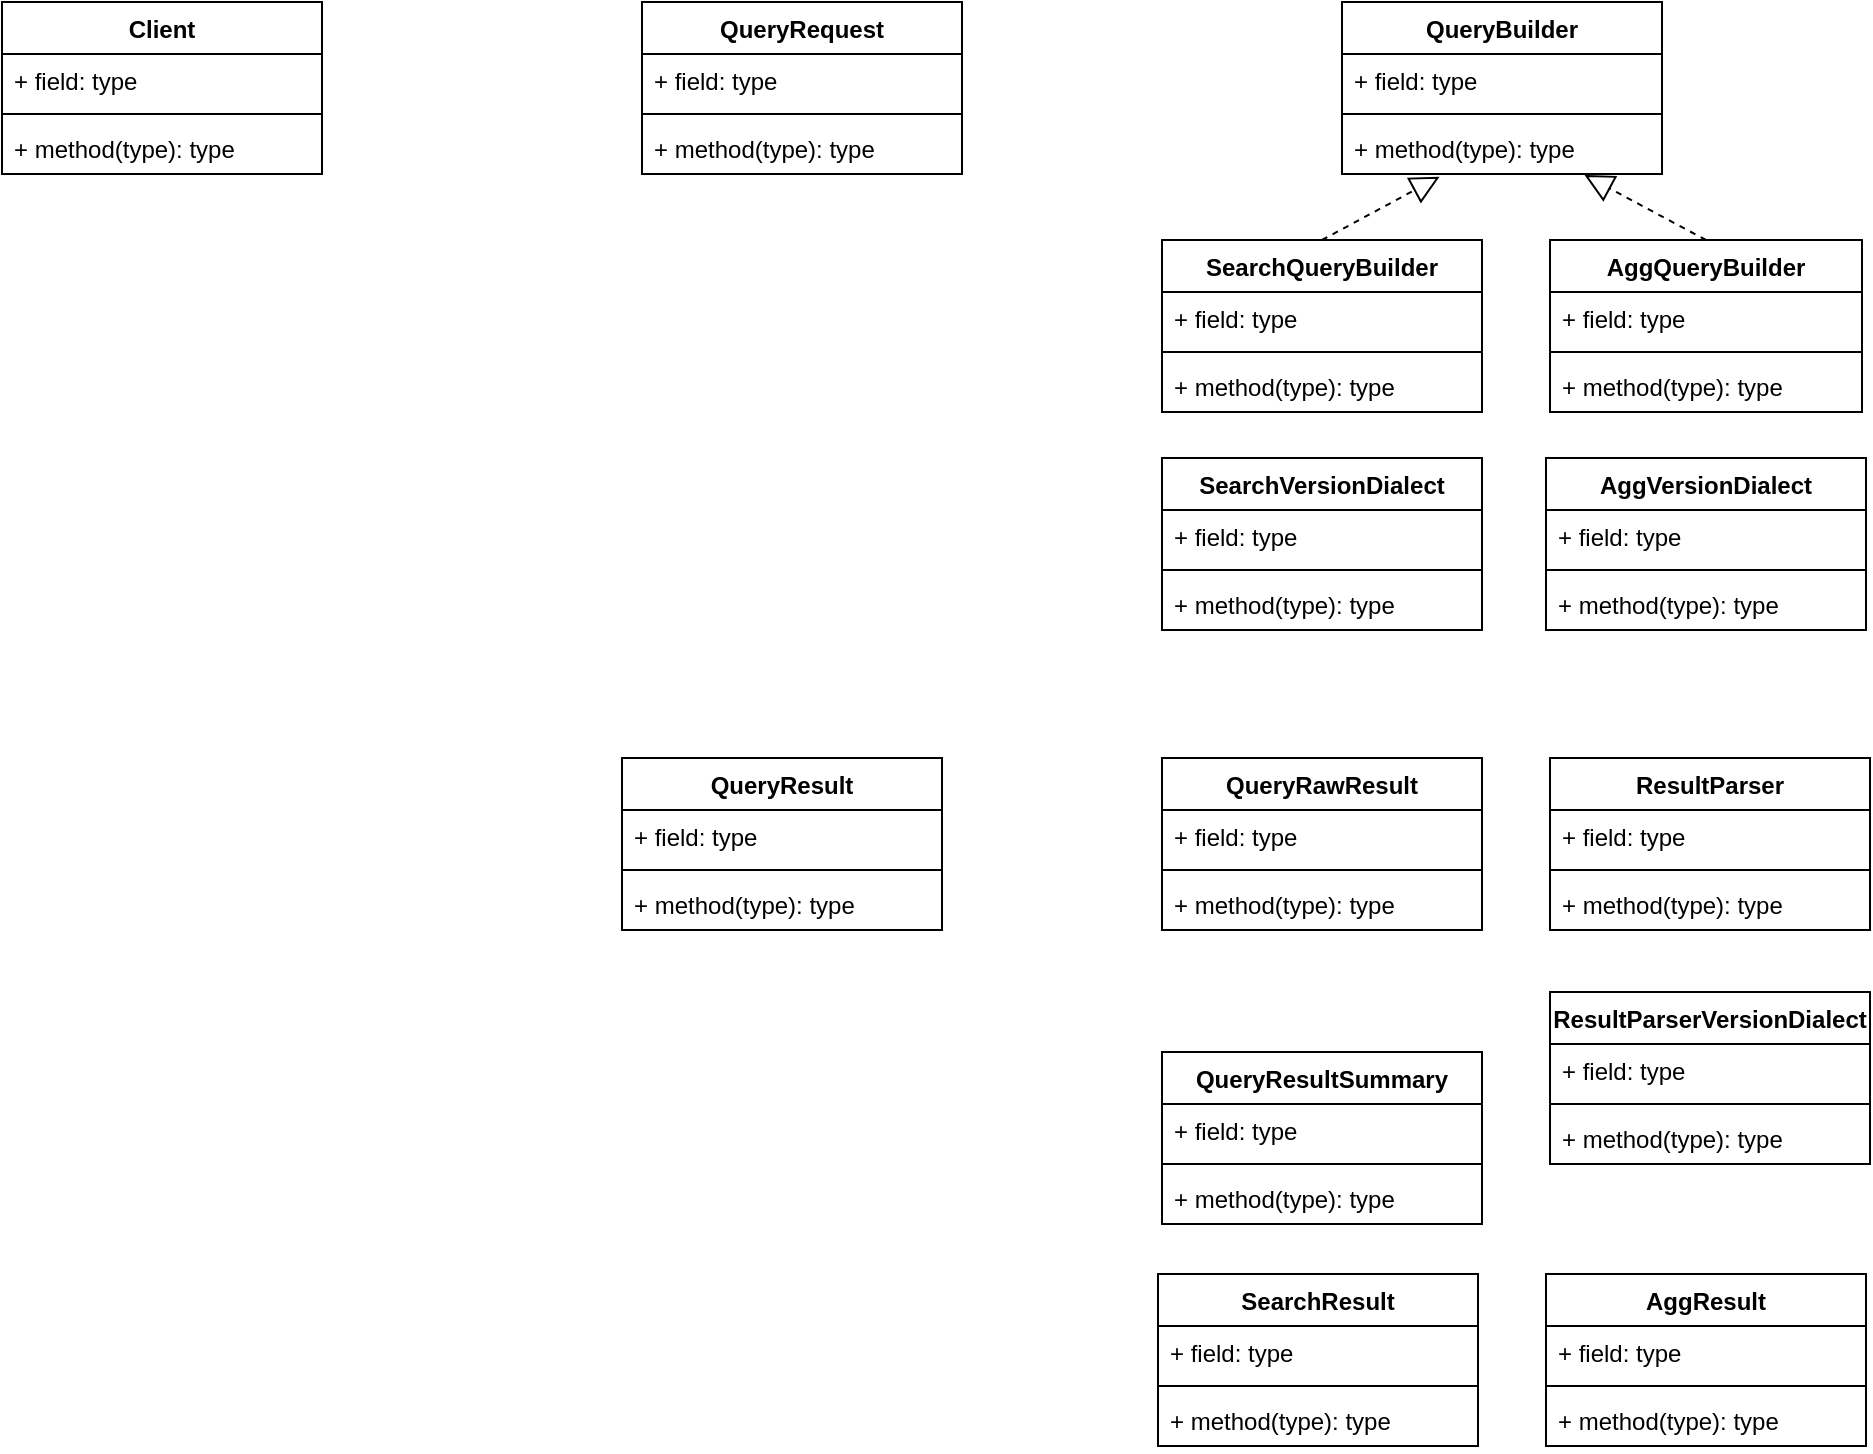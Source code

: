 <mxfile version="10.7.7" type="device"><diagram id="pMNjfHzp7TyendTe6ShR" name="Page-1"><mxGraphModel dx="920" dy="727" grid="1" gridSize="10" guides="1" tooltips="1" connect="1" arrows="1" fold="1" page="1" pageScale="1" pageWidth="1169" pageHeight="827" math="0" shadow="0"><root><mxCell id="0"/><mxCell id="1" parent="0"/><mxCell id="pKXp8uNiMyxYFPn0GI6S-1" value="QueryResult" style="swimlane;fontStyle=1;align=center;verticalAlign=top;childLayout=stackLayout;horizontal=1;startSize=26;horizontalStack=0;resizeParent=1;resizeParentMax=0;resizeLast=0;collapsible=1;marginBottom=0;" vertex="1" parent="1"><mxGeometry x="480" y="433" width="160" height="86" as="geometry"/></mxCell><mxCell id="pKXp8uNiMyxYFPn0GI6S-2" value="+ field: type" style="text;strokeColor=none;fillColor=none;align=left;verticalAlign=top;spacingLeft=4;spacingRight=4;overflow=hidden;rotatable=0;points=[[0,0.5],[1,0.5]];portConstraint=eastwest;" vertex="1" parent="pKXp8uNiMyxYFPn0GI6S-1"><mxGeometry y="26" width="160" height="26" as="geometry"/></mxCell><mxCell id="pKXp8uNiMyxYFPn0GI6S-3" value="" style="line;strokeWidth=1;fillColor=none;align=left;verticalAlign=middle;spacingTop=-1;spacingLeft=3;spacingRight=3;rotatable=0;labelPosition=right;points=[];portConstraint=eastwest;" vertex="1" parent="pKXp8uNiMyxYFPn0GI6S-1"><mxGeometry y="52" width="160" height="8" as="geometry"/></mxCell><mxCell id="pKXp8uNiMyxYFPn0GI6S-4" value="+ method(type): type" style="text;strokeColor=none;fillColor=none;align=left;verticalAlign=top;spacingLeft=4;spacingRight=4;overflow=hidden;rotatable=0;points=[[0,0.5],[1,0.5]];portConstraint=eastwest;" vertex="1" parent="pKXp8uNiMyxYFPn0GI6S-1"><mxGeometry y="60" width="160" height="26" as="geometry"/></mxCell><mxCell id="pKXp8uNiMyxYFPn0GI6S-5" value="QueryBuilder&#10;" style="swimlane;fontStyle=1;align=center;verticalAlign=top;childLayout=stackLayout;horizontal=1;startSize=26;horizontalStack=0;resizeParent=1;resizeParentMax=0;resizeLast=0;collapsible=1;marginBottom=0;" vertex="1" parent="1"><mxGeometry x="840" y="55" width="160" height="86" as="geometry"/></mxCell><mxCell id="pKXp8uNiMyxYFPn0GI6S-6" value="+ field: type" style="text;strokeColor=none;fillColor=none;align=left;verticalAlign=top;spacingLeft=4;spacingRight=4;overflow=hidden;rotatable=0;points=[[0,0.5],[1,0.5]];portConstraint=eastwest;" vertex="1" parent="pKXp8uNiMyxYFPn0GI6S-5"><mxGeometry y="26" width="160" height="26" as="geometry"/></mxCell><mxCell id="pKXp8uNiMyxYFPn0GI6S-7" value="" style="line;strokeWidth=1;fillColor=none;align=left;verticalAlign=middle;spacingTop=-1;spacingLeft=3;spacingRight=3;rotatable=0;labelPosition=right;points=[];portConstraint=eastwest;" vertex="1" parent="pKXp8uNiMyxYFPn0GI6S-5"><mxGeometry y="52" width="160" height="8" as="geometry"/></mxCell><mxCell id="pKXp8uNiMyxYFPn0GI6S-8" value="+ method(type): type" style="text;strokeColor=none;fillColor=none;align=left;verticalAlign=top;spacingLeft=4;spacingRight=4;overflow=hidden;rotatable=0;points=[[0,0.5],[1,0.5]];portConstraint=eastwest;" vertex="1" parent="pKXp8uNiMyxYFPn0GI6S-5"><mxGeometry y="60" width="160" height="26" as="geometry"/></mxCell><mxCell id="pKXp8uNiMyxYFPn0GI6S-9" value="SearchQueryBuilder" style="swimlane;fontStyle=1;align=center;verticalAlign=top;childLayout=stackLayout;horizontal=1;startSize=26;horizontalStack=0;resizeParent=1;resizeParentMax=0;resizeLast=0;collapsible=1;marginBottom=0;" vertex="1" parent="1"><mxGeometry x="750" y="174" width="160" height="86" as="geometry"/></mxCell><mxCell id="pKXp8uNiMyxYFPn0GI6S-10" value="+ field: type" style="text;strokeColor=none;fillColor=none;align=left;verticalAlign=top;spacingLeft=4;spacingRight=4;overflow=hidden;rotatable=0;points=[[0,0.5],[1,0.5]];portConstraint=eastwest;" vertex="1" parent="pKXp8uNiMyxYFPn0GI6S-9"><mxGeometry y="26" width="160" height="26" as="geometry"/></mxCell><mxCell id="pKXp8uNiMyxYFPn0GI6S-11" value="" style="line;strokeWidth=1;fillColor=none;align=left;verticalAlign=middle;spacingTop=-1;spacingLeft=3;spacingRight=3;rotatable=0;labelPosition=right;points=[];portConstraint=eastwest;" vertex="1" parent="pKXp8uNiMyxYFPn0GI6S-9"><mxGeometry y="52" width="160" height="8" as="geometry"/></mxCell><mxCell id="pKXp8uNiMyxYFPn0GI6S-12" value="+ method(type): type" style="text;strokeColor=none;fillColor=none;align=left;verticalAlign=top;spacingLeft=4;spacingRight=4;overflow=hidden;rotatable=0;points=[[0,0.5],[1,0.5]];portConstraint=eastwest;" vertex="1" parent="pKXp8uNiMyxYFPn0GI6S-9"><mxGeometry y="60" width="160" height="26" as="geometry"/></mxCell><mxCell id="pKXp8uNiMyxYFPn0GI6S-13" value="AggQueryBuilder" style="swimlane;fontStyle=1;align=center;verticalAlign=top;childLayout=stackLayout;horizontal=1;startSize=26;horizontalStack=0;resizeParent=1;resizeParentMax=0;resizeLast=0;collapsible=1;marginBottom=0;" vertex="1" parent="1"><mxGeometry x="944" y="174" width="156" height="86" as="geometry"/></mxCell><mxCell id="pKXp8uNiMyxYFPn0GI6S-14" value="+ field: type" style="text;strokeColor=none;fillColor=none;align=left;verticalAlign=top;spacingLeft=4;spacingRight=4;overflow=hidden;rotatable=0;points=[[0,0.5],[1,0.5]];portConstraint=eastwest;" vertex="1" parent="pKXp8uNiMyxYFPn0GI6S-13"><mxGeometry y="26" width="156" height="26" as="geometry"/></mxCell><mxCell id="pKXp8uNiMyxYFPn0GI6S-15" value="" style="line;strokeWidth=1;fillColor=none;align=left;verticalAlign=middle;spacingTop=-1;spacingLeft=3;spacingRight=3;rotatable=0;labelPosition=right;points=[];portConstraint=eastwest;" vertex="1" parent="pKXp8uNiMyxYFPn0GI6S-13"><mxGeometry y="52" width="156" height="8" as="geometry"/></mxCell><mxCell id="pKXp8uNiMyxYFPn0GI6S-16" value="+ method(type): type" style="text;strokeColor=none;fillColor=none;align=left;verticalAlign=top;spacingLeft=4;spacingRight=4;overflow=hidden;rotatable=0;points=[[0,0.5],[1,0.5]];portConstraint=eastwest;" vertex="1" parent="pKXp8uNiMyxYFPn0GI6S-13"><mxGeometry y="60" width="156" height="26" as="geometry"/></mxCell><mxCell id="pKXp8uNiMyxYFPn0GI6S-17" value="AggVersionDialect" style="swimlane;fontStyle=1;align=center;verticalAlign=top;childLayout=stackLayout;horizontal=1;startSize=26;horizontalStack=0;resizeParent=1;resizeParentMax=0;resizeLast=0;collapsible=1;marginBottom=0;" vertex="1" parent="1"><mxGeometry x="942" y="283" width="160" height="86" as="geometry"/></mxCell><mxCell id="pKXp8uNiMyxYFPn0GI6S-18" value="+ field: type" style="text;strokeColor=none;fillColor=none;align=left;verticalAlign=top;spacingLeft=4;spacingRight=4;overflow=hidden;rotatable=0;points=[[0,0.5],[1,0.5]];portConstraint=eastwest;" vertex="1" parent="pKXp8uNiMyxYFPn0GI6S-17"><mxGeometry y="26" width="160" height="26" as="geometry"/></mxCell><mxCell id="pKXp8uNiMyxYFPn0GI6S-19" value="" style="line;strokeWidth=1;fillColor=none;align=left;verticalAlign=middle;spacingTop=-1;spacingLeft=3;spacingRight=3;rotatable=0;labelPosition=right;points=[];portConstraint=eastwest;" vertex="1" parent="pKXp8uNiMyxYFPn0GI6S-17"><mxGeometry y="52" width="160" height="8" as="geometry"/></mxCell><mxCell id="pKXp8uNiMyxYFPn0GI6S-20" value="+ method(type): type" style="text;strokeColor=none;fillColor=none;align=left;verticalAlign=top;spacingLeft=4;spacingRight=4;overflow=hidden;rotatable=0;points=[[0,0.5],[1,0.5]];portConstraint=eastwest;" vertex="1" parent="pKXp8uNiMyxYFPn0GI6S-17"><mxGeometry y="60" width="160" height="26" as="geometry"/></mxCell><mxCell id="pKXp8uNiMyxYFPn0GI6S-21" value="SearchVersionDialect" style="swimlane;fontStyle=1;align=center;verticalAlign=top;childLayout=stackLayout;horizontal=1;startSize=26;horizontalStack=0;resizeParent=1;resizeParentMax=0;resizeLast=0;collapsible=1;marginBottom=0;" vertex="1" parent="1"><mxGeometry x="750" y="283" width="160" height="86" as="geometry"/></mxCell><mxCell id="pKXp8uNiMyxYFPn0GI6S-22" value="+ field: type" style="text;strokeColor=none;fillColor=none;align=left;verticalAlign=top;spacingLeft=4;spacingRight=4;overflow=hidden;rotatable=0;points=[[0,0.5],[1,0.5]];portConstraint=eastwest;" vertex="1" parent="pKXp8uNiMyxYFPn0GI6S-21"><mxGeometry y="26" width="160" height="26" as="geometry"/></mxCell><mxCell id="pKXp8uNiMyxYFPn0GI6S-23" value="" style="line;strokeWidth=1;fillColor=none;align=left;verticalAlign=middle;spacingTop=-1;spacingLeft=3;spacingRight=3;rotatable=0;labelPosition=right;points=[];portConstraint=eastwest;" vertex="1" parent="pKXp8uNiMyxYFPn0GI6S-21"><mxGeometry y="52" width="160" height="8" as="geometry"/></mxCell><mxCell id="pKXp8uNiMyxYFPn0GI6S-24" value="+ method(type): type" style="text;strokeColor=none;fillColor=none;align=left;verticalAlign=top;spacingLeft=4;spacingRight=4;overflow=hidden;rotatable=0;points=[[0,0.5],[1,0.5]];portConstraint=eastwest;" vertex="1" parent="pKXp8uNiMyxYFPn0GI6S-21"><mxGeometry y="60" width="160" height="26" as="geometry"/></mxCell><mxCell id="pKXp8uNiMyxYFPn0GI6S-25" value="" style="endArrow=block;dashed=1;endFill=0;endSize=12;html=1;exitX=0.5;exitY=0;exitDx=0;exitDy=0;entryX=0.758;entryY=1.019;entryDx=0;entryDy=0;entryPerimeter=0;" edge="1" parent="1" source="pKXp8uNiMyxYFPn0GI6S-13" target="pKXp8uNiMyxYFPn0GI6S-8"><mxGeometry width="160" relative="1" as="geometry"><mxPoint x="1140" y="324" as="sourcePoint"/><mxPoint x="1300" y="324" as="targetPoint"/></mxGeometry></mxCell><mxCell id="pKXp8uNiMyxYFPn0GI6S-26" value="" style="endArrow=block;dashed=1;endFill=0;endSize=12;html=1;exitX=0.5;exitY=0;exitDx=0;exitDy=0;entryX=0.305;entryY=1.051;entryDx=0;entryDy=0;entryPerimeter=0;" edge="1" parent="1" source="pKXp8uNiMyxYFPn0GI6S-9" target="pKXp8uNiMyxYFPn0GI6S-8"><mxGeometry width="160" relative="1" as="geometry"><mxPoint x="700" y="274" as="sourcePoint"/><mxPoint x="860" y="274" as="targetPoint"/></mxGeometry></mxCell><mxCell id="pKXp8uNiMyxYFPn0GI6S-32" value="Client&#10;" style="swimlane;fontStyle=1;align=center;verticalAlign=top;childLayout=stackLayout;horizontal=1;startSize=26;horizontalStack=0;resizeParent=1;resizeParentMax=0;resizeLast=0;collapsible=1;marginBottom=0;" vertex="1" parent="1"><mxGeometry x="170" y="55" width="160" height="86" as="geometry"/></mxCell><mxCell id="pKXp8uNiMyxYFPn0GI6S-33" value="+ field: type" style="text;strokeColor=none;fillColor=none;align=left;verticalAlign=top;spacingLeft=4;spacingRight=4;overflow=hidden;rotatable=0;points=[[0,0.5],[1,0.5]];portConstraint=eastwest;" vertex="1" parent="pKXp8uNiMyxYFPn0GI6S-32"><mxGeometry y="26" width="160" height="26" as="geometry"/></mxCell><mxCell id="pKXp8uNiMyxYFPn0GI6S-34" value="" style="line;strokeWidth=1;fillColor=none;align=left;verticalAlign=middle;spacingTop=-1;spacingLeft=3;spacingRight=3;rotatable=0;labelPosition=right;points=[];portConstraint=eastwest;" vertex="1" parent="pKXp8uNiMyxYFPn0GI6S-32"><mxGeometry y="52" width="160" height="8" as="geometry"/></mxCell><mxCell id="pKXp8uNiMyxYFPn0GI6S-35" value="+ method(type): type" style="text;strokeColor=none;fillColor=none;align=left;verticalAlign=top;spacingLeft=4;spacingRight=4;overflow=hidden;rotatable=0;points=[[0,0.5],[1,0.5]];portConstraint=eastwest;" vertex="1" parent="pKXp8uNiMyxYFPn0GI6S-32"><mxGeometry y="60" width="160" height="26" as="geometry"/></mxCell><mxCell id="pKXp8uNiMyxYFPn0GI6S-36" value="QueryResultSummary&#10;&#10;" style="swimlane;fontStyle=1;align=center;verticalAlign=top;childLayout=stackLayout;horizontal=1;startSize=26;horizontalStack=0;resizeParent=1;resizeParentMax=0;resizeLast=0;collapsible=1;marginBottom=0;" vertex="1" parent="1"><mxGeometry x="750" y="580" width="160" height="86" as="geometry"/></mxCell><mxCell id="pKXp8uNiMyxYFPn0GI6S-37" value="+ field: type" style="text;strokeColor=none;fillColor=none;align=left;verticalAlign=top;spacingLeft=4;spacingRight=4;overflow=hidden;rotatable=0;points=[[0,0.5],[1,0.5]];portConstraint=eastwest;" vertex="1" parent="pKXp8uNiMyxYFPn0GI6S-36"><mxGeometry y="26" width="160" height="26" as="geometry"/></mxCell><mxCell id="pKXp8uNiMyxYFPn0GI6S-38" value="" style="line;strokeWidth=1;fillColor=none;align=left;verticalAlign=middle;spacingTop=-1;spacingLeft=3;spacingRight=3;rotatable=0;labelPosition=right;points=[];portConstraint=eastwest;" vertex="1" parent="pKXp8uNiMyxYFPn0GI6S-36"><mxGeometry y="52" width="160" height="8" as="geometry"/></mxCell><mxCell id="pKXp8uNiMyxYFPn0GI6S-39" value="+ method(type): type" style="text;strokeColor=none;fillColor=none;align=left;verticalAlign=top;spacingLeft=4;spacingRight=4;overflow=hidden;rotatable=0;points=[[0,0.5],[1,0.5]];portConstraint=eastwest;" vertex="1" parent="pKXp8uNiMyxYFPn0GI6S-36"><mxGeometry y="60" width="160" height="26" as="geometry"/></mxCell><mxCell id="pKXp8uNiMyxYFPn0GI6S-40" value="SearchResult&#10;" style="swimlane;fontStyle=1;align=center;verticalAlign=top;childLayout=stackLayout;horizontal=1;startSize=26;horizontalStack=0;resizeParent=1;resizeParentMax=0;resizeLast=0;collapsible=1;marginBottom=0;" vertex="1" parent="1"><mxGeometry x="748" y="691" width="160" height="86" as="geometry"/></mxCell><mxCell id="pKXp8uNiMyxYFPn0GI6S-41" value="+ field: type" style="text;strokeColor=none;fillColor=none;align=left;verticalAlign=top;spacingLeft=4;spacingRight=4;overflow=hidden;rotatable=0;points=[[0,0.5],[1,0.5]];portConstraint=eastwest;" vertex="1" parent="pKXp8uNiMyxYFPn0GI6S-40"><mxGeometry y="26" width="160" height="26" as="geometry"/></mxCell><mxCell id="pKXp8uNiMyxYFPn0GI6S-42" value="" style="line;strokeWidth=1;fillColor=none;align=left;verticalAlign=middle;spacingTop=-1;spacingLeft=3;spacingRight=3;rotatable=0;labelPosition=right;points=[];portConstraint=eastwest;" vertex="1" parent="pKXp8uNiMyxYFPn0GI6S-40"><mxGeometry y="52" width="160" height="8" as="geometry"/></mxCell><mxCell id="pKXp8uNiMyxYFPn0GI6S-43" value="+ method(type): type" style="text;strokeColor=none;fillColor=none;align=left;verticalAlign=top;spacingLeft=4;spacingRight=4;overflow=hidden;rotatable=0;points=[[0,0.5],[1,0.5]];portConstraint=eastwest;" vertex="1" parent="pKXp8uNiMyxYFPn0GI6S-40"><mxGeometry y="60" width="160" height="26" as="geometry"/></mxCell><mxCell id="pKXp8uNiMyxYFPn0GI6S-44" value="AggResult" style="swimlane;fontStyle=1;align=center;verticalAlign=top;childLayout=stackLayout;horizontal=1;startSize=26;horizontalStack=0;resizeParent=1;resizeParentMax=0;resizeLast=0;collapsible=1;marginBottom=0;" vertex="1" parent="1"><mxGeometry x="942" y="691" width="160" height="86" as="geometry"/></mxCell><mxCell id="pKXp8uNiMyxYFPn0GI6S-45" value="+ field: type" style="text;strokeColor=none;fillColor=none;align=left;verticalAlign=top;spacingLeft=4;spacingRight=4;overflow=hidden;rotatable=0;points=[[0,0.5],[1,0.5]];portConstraint=eastwest;" vertex="1" parent="pKXp8uNiMyxYFPn0GI6S-44"><mxGeometry y="26" width="160" height="26" as="geometry"/></mxCell><mxCell id="pKXp8uNiMyxYFPn0GI6S-46" value="" style="line;strokeWidth=1;fillColor=none;align=left;verticalAlign=middle;spacingTop=-1;spacingLeft=3;spacingRight=3;rotatable=0;labelPosition=right;points=[];portConstraint=eastwest;" vertex="1" parent="pKXp8uNiMyxYFPn0GI6S-44"><mxGeometry y="52" width="160" height="8" as="geometry"/></mxCell><mxCell id="pKXp8uNiMyxYFPn0GI6S-47" value="+ method(type): type" style="text;strokeColor=none;fillColor=none;align=left;verticalAlign=top;spacingLeft=4;spacingRight=4;overflow=hidden;rotatable=0;points=[[0,0.5],[1,0.5]];portConstraint=eastwest;" vertex="1" parent="pKXp8uNiMyxYFPn0GI6S-44"><mxGeometry y="60" width="160" height="26" as="geometry"/></mxCell><mxCell id="pKXp8uNiMyxYFPn0GI6S-48" value="QueryRawResult" style="swimlane;fontStyle=1;align=center;verticalAlign=top;childLayout=stackLayout;horizontal=1;startSize=26;horizontalStack=0;resizeParent=1;resizeParentMax=0;resizeLast=0;collapsible=1;marginBottom=0;" vertex="1" parent="1"><mxGeometry x="750" y="433" width="160" height="86" as="geometry"/></mxCell><mxCell id="pKXp8uNiMyxYFPn0GI6S-49" value="+ field: type" style="text;strokeColor=none;fillColor=none;align=left;verticalAlign=top;spacingLeft=4;spacingRight=4;overflow=hidden;rotatable=0;points=[[0,0.5],[1,0.5]];portConstraint=eastwest;" vertex="1" parent="pKXp8uNiMyxYFPn0GI6S-48"><mxGeometry y="26" width="160" height="26" as="geometry"/></mxCell><mxCell id="pKXp8uNiMyxYFPn0GI6S-50" value="" style="line;strokeWidth=1;fillColor=none;align=left;verticalAlign=middle;spacingTop=-1;spacingLeft=3;spacingRight=3;rotatable=0;labelPosition=right;points=[];portConstraint=eastwest;" vertex="1" parent="pKXp8uNiMyxYFPn0GI6S-48"><mxGeometry y="52" width="160" height="8" as="geometry"/></mxCell><mxCell id="pKXp8uNiMyxYFPn0GI6S-51" value="+ method(type): type" style="text;strokeColor=none;fillColor=none;align=left;verticalAlign=top;spacingLeft=4;spacingRight=4;overflow=hidden;rotatable=0;points=[[0,0.5],[1,0.5]];portConstraint=eastwest;" vertex="1" parent="pKXp8uNiMyxYFPn0GI6S-48"><mxGeometry y="60" width="160" height="26" as="geometry"/></mxCell><mxCell id="pKXp8uNiMyxYFPn0GI6S-52" value="ResultParser" style="swimlane;fontStyle=1;align=center;verticalAlign=top;childLayout=stackLayout;horizontal=1;startSize=26;horizontalStack=0;resizeParent=1;resizeParentMax=0;resizeLast=0;collapsible=1;marginBottom=0;" vertex="1" parent="1"><mxGeometry x="944" y="433" width="160" height="86" as="geometry"/></mxCell><mxCell id="pKXp8uNiMyxYFPn0GI6S-53" value="+ field: type" style="text;strokeColor=none;fillColor=none;align=left;verticalAlign=top;spacingLeft=4;spacingRight=4;overflow=hidden;rotatable=0;points=[[0,0.5],[1,0.5]];portConstraint=eastwest;" vertex="1" parent="pKXp8uNiMyxYFPn0GI6S-52"><mxGeometry y="26" width="160" height="26" as="geometry"/></mxCell><mxCell id="pKXp8uNiMyxYFPn0GI6S-54" value="" style="line;strokeWidth=1;fillColor=none;align=left;verticalAlign=middle;spacingTop=-1;spacingLeft=3;spacingRight=3;rotatable=0;labelPosition=right;points=[];portConstraint=eastwest;" vertex="1" parent="pKXp8uNiMyxYFPn0GI6S-52"><mxGeometry y="52" width="160" height="8" as="geometry"/></mxCell><mxCell id="pKXp8uNiMyxYFPn0GI6S-55" value="+ method(type): type" style="text;strokeColor=none;fillColor=none;align=left;verticalAlign=top;spacingLeft=4;spacingRight=4;overflow=hidden;rotatable=0;points=[[0,0.5],[1,0.5]];portConstraint=eastwest;" vertex="1" parent="pKXp8uNiMyxYFPn0GI6S-52"><mxGeometry y="60" width="160" height="26" as="geometry"/></mxCell><mxCell id="pKXp8uNiMyxYFPn0GI6S-56" value="ResultParserVersionDialect" style="swimlane;fontStyle=1;align=center;verticalAlign=top;childLayout=stackLayout;horizontal=1;startSize=26;horizontalStack=0;resizeParent=1;resizeParentMax=0;resizeLast=0;collapsible=1;marginBottom=0;" vertex="1" parent="1"><mxGeometry x="944" y="550" width="160" height="86" as="geometry"/></mxCell><mxCell id="pKXp8uNiMyxYFPn0GI6S-57" value="+ field: type" style="text;strokeColor=none;fillColor=none;align=left;verticalAlign=top;spacingLeft=4;spacingRight=4;overflow=hidden;rotatable=0;points=[[0,0.5],[1,0.5]];portConstraint=eastwest;" vertex="1" parent="pKXp8uNiMyxYFPn0GI6S-56"><mxGeometry y="26" width="160" height="26" as="geometry"/></mxCell><mxCell id="pKXp8uNiMyxYFPn0GI6S-58" value="" style="line;strokeWidth=1;fillColor=none;align=left;verticalAlign=middle;spacingTop=-1;spacingLeft=3;spacingRight=3;rotatable=0;labelPosition=right;points=[];portConstraint=eastwest;" vertex="1" parent="pKXp8uNiMyxYFPn0GI6S-56"><mxGeometry y="52" width="160" height="8" as="geometry"/></mxCell><mxCell id="pKXp8uNiMyxYFPn0GI6S-59" value="+ method(type): type" style="text;strokeColor=none;fillColor=none;align=left;verticalAlign=top;spacingLeft=4;spacingRight=4;overflow=hidden;rotatable=0;points=[[0,0.5],[1,0.5]];portConstraint=eastwest;" vertex="1" parent="pKXp8uNiMyxYFPn0GI6S-56"><mxGeometry y="60" width="160" height="26" as="geometry"/></mxCell><mxCell id="pKXp8uNiMyxYFPn0GI6S-60" value="QueryRequest" style="swimlane;fontStyle=1;align=center;verticalAlign=top;childLayout=stackLayout;horizontal=1;startSize=26;horizontalStack=0;resizeParent=1;resizeParentMax=0;resizeLast=0;collapsible=1;marginBottom=0;" vertex="1" parent="1"><mxGeometry x="490" y="55" width="160" height="86" as="geometry"/></mxCell><mxCell id="pKXp8uNiMyxYFPn0GI6S-61" value="+ field: type" style="text;strokeColor=none;fillColor=none;align=left;verticalAlign=top;spacingLeft=4;spacingRight=4;overflow=hidden;rotatable=0;points=[[0,0.5],[1,0.5]];portConstraint=eastwest;" vertex="1" parent="pKXp8uNiMyxYFPn0GI6S-60"><mxGeometry y="26" width="160" height="26" as="geometry"/></mxCell><mxCell id="pKXp8uNiMyxYFPn0GI6S-62" value="" style="line;strokeWidth=1;fillColor=none;align=left;verticalAlign=middle;spacingTop=-1;spacingLeft=3;spacingRight=3;rotatable=0;labelPosition=right;points=[];portConstraint=eastwest;" vertex="1" parent="pKXp8uNiMyxYFPn0GI6S-60"><mxGeometry y="52" width="160" height="8" as="geometry"/></mxCell><mxCell id="pKXp8uNiMyxYFPn0GI6S-63" value="+ method(type): type" style="text;strokeColor=none;fillColor=none;align=left;verticalAlign=top;spacingLeft=4;spacingRight=4;overflow=hidden;rotatable=0;points=[[0,0.5],[1,0.5]];portConstraint=eastwest;" vertex="1" parent="pKXp8uNiMyxYFPn0GI6S-60"><mxGeometry y="60" width="160" height="26" as="geometry"/></mxCell></root></mxGraphModel></diagram></mxfile>